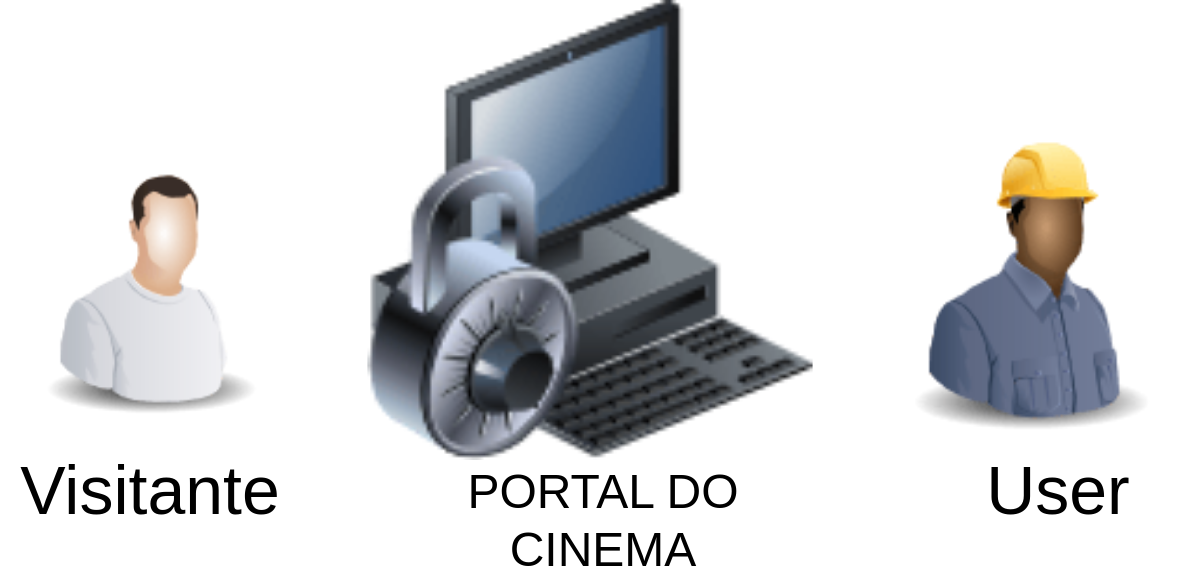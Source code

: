 <mxfile version="26.0.5">
  <diagram name="Página-1" id="U8x9v5WI5g8i2qzaIiDe">
    <mxGraphModel dx="1043" dy="1974" grid="1" gridSize="10" guides="1" tooltips="1" connect="1" arrows="1" fold="1" page="1" pageScale="1" pageWidth="1169" pageHeight="827" math="0" shadow="0">
      <root>
        <mxCell id="0" />
        <mxCell id="1" parent="0" />
        <mxCell id="4TEyoO0OeXfm0volqhAp-1" value="" style="image;html=1;image=img/lib/clip_art/computers/Secure_System_128x128.png;fontStyle=0" vertex="1" parent="1">
          <mxGeometry x="439" y="276" width="290" height="230" as="geometry" />
        </mxCell>
        <mxCell id="4TEyoO0OeXfm0volqhAp-2" value="PORTAL DO CINEMA" style="text;strokeColor=none;align=center;fillColor=none;html=1;verticalAlign=middle;whiteSpace=wrap;rounded=0;fontSize=24;" vertex="1" parent="1">
          <mxGeometry x="510" y="521" width="161" height="30" as="geometry" />
        </mxCell>
        <mxCell id="4TEyoO0OeXfm0volqhAp-3" value="" style="image;html=1;image=img/lib/clip_art/people/Worker_Man_128x128.png;aspect=fixed;" vertex="1" parent="1">
          <mxGeometry x="289" y="351" width="150" height="133.39" as="geometry" />
        </mxCell>
        <mxCell id="4TEyoO0OeXfm0volqhAp-4" value="" style="image;html=1;image=img/lib/clip_art/people/Construction_Worker_Man_Black_128x128.png;aspect=fixed;" vertex="1" parent="1">
          <mxGeometry x="729" y="312.7" width="150" height="210" as="geometry" />
        </mxCell>
        <mxCell id="4TEyoO0OeXfm0volqhAp-8" value="Visitante" style="text;strokeColor=none;align=center;fillColor=none;html=1;verticalAlign=middle;whiteSpace=wrap;rounded=0;fontSize=34;" vertex="1" parent="1">
          <mxGeometry x="326" y="506" width="76" height="30" as="geometry" />
        </mxCell>
        <mxCell id="4TEyoO0OeXfm0volqhAp-10" value="User" style="text;strokeColor=none;align=center;fillColor=none;html=1;verticalAlign=middle;whiteSpace=wrap;rounded=0;fontSize=34;" vertex="1" parent="1">
          <mxGeometry x="780" y="506" width="76" height="30" as="geometry" />
        </mxCell>
      </root>
    </mxGraphModel>
  </diagram>
</mxfile>
